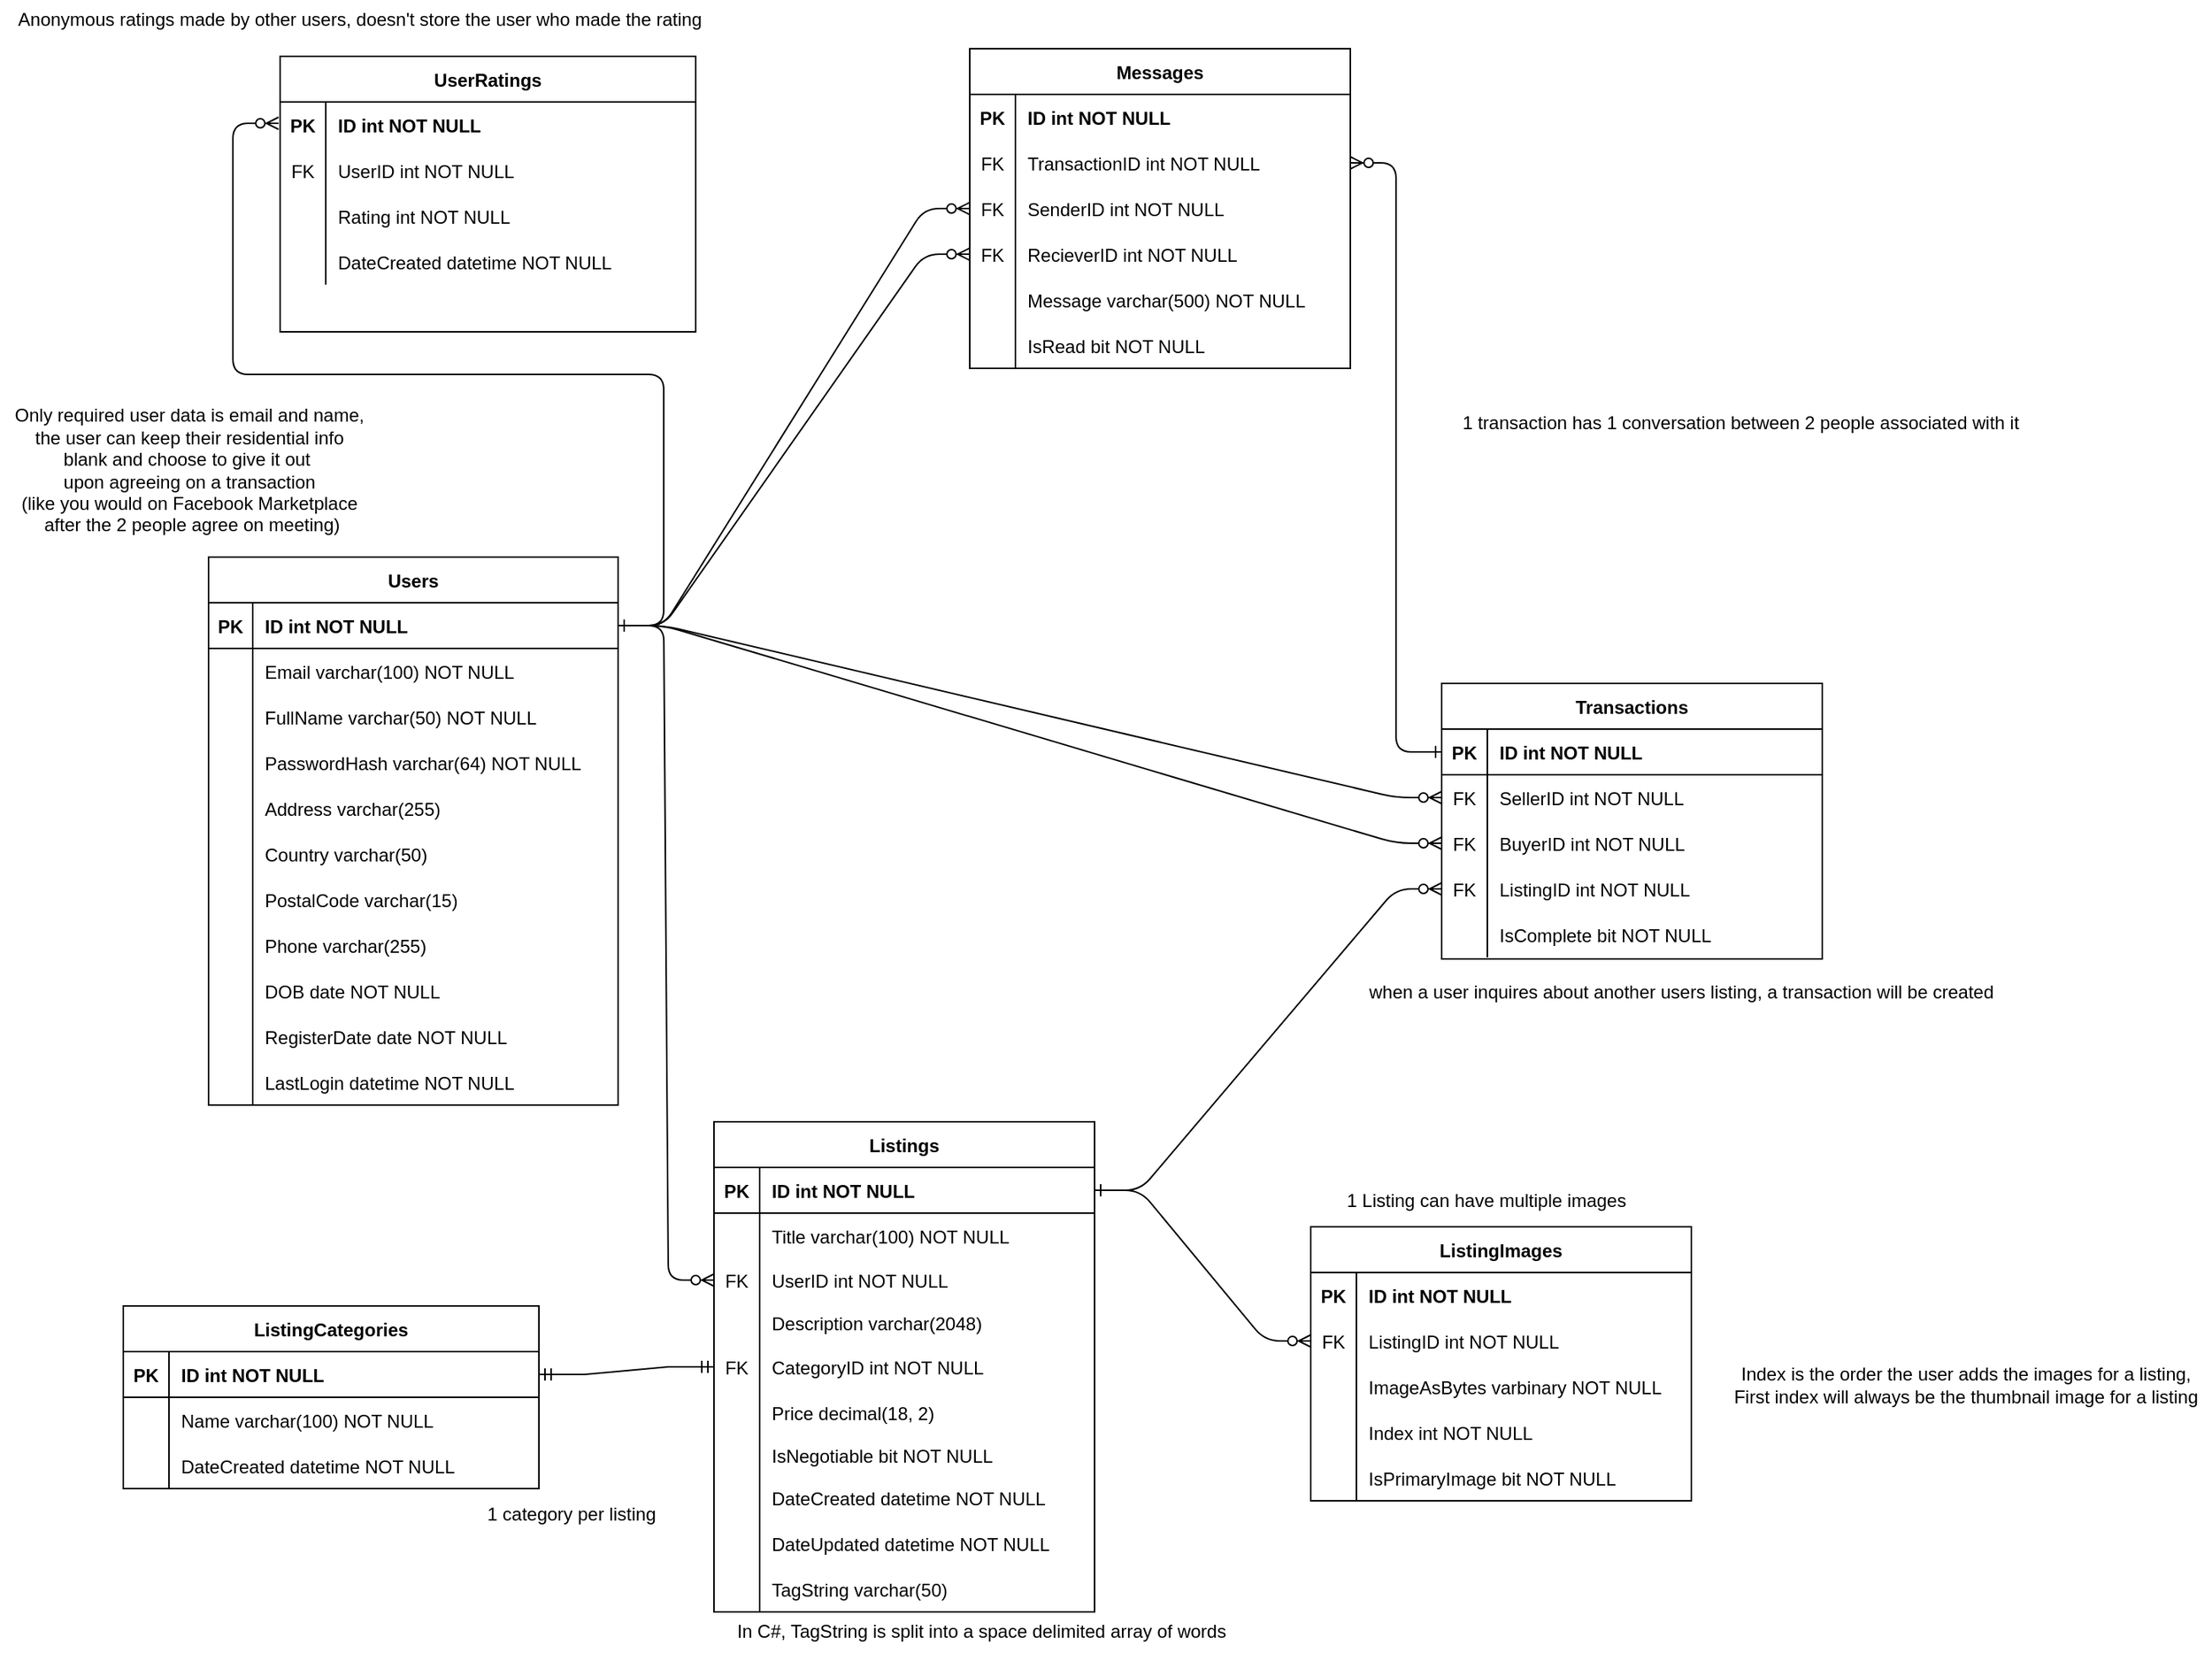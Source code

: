 <mxfile version="21.1.1" type="device">
  <diagram id="R2lEEEUBdFMjLlhIrx00" name="Page-1">
    <mxGraphModel dx="1431" dy="737" grid="0" gridSize="10" guides="1" tooltips="1" connect="1" arrows="1" fold="1" page="1" pageScale="1" pageWidth="850" pageHeight="1100" math="0" shadow="0" extFonts="Permanent Marker^https://fonts.googleapis.com/css?family=Permanent+Marker">
      <root>
        <mxCell id="0" />
        <mxCell id="1" parent="0" />
        <mxCell id="C-vyLk0tnHw3VtMMgP7b-1" value="" style="edgeStyle=entityRelationEdgeStyle;endArrow=ERzeroToMany;startArrow=ERone;endFill=1;startFill=0;" parent="1" source="C-vyLk0tnHw3VtMMgP7b-24" target="C-vyLk0tnHw3VtMMgP7b-6" edge="1">
          <mxGeometry width="100" height="100" relative="1" as="geometry">
            <mxPoint x="504" y="1037" as="sourcePoint" />
            <mxPoint x="604" y="937" as="targetPoint" />
          </mxGeometry>
        </mxCell>
        <mxCell id="C-vyLk0tnHw3VtMMgP7b-2" value="Transactions" style="shape=table;startSize=30;container=1;collapsible=1;childLayout=tableLayout;fixedRows=1;rowLines=0;fontStyle=1;align=center;resizeLast=1;" parent="1" vertex="1">
          <mxGeometry x="969" y="464" width="250" height="181" as="geometry" />
        </mxCell>
        <mxCell id="C-vyLk0tnHw3VtMMgP7b-3" value="" style="shape=partialRectangle;collapsible=0;dropTarget=0;pointerEvents=0;fillColor=none;points=[[0,0.5],[1,0.5]];portConstraint=eastwest;top=0;left=0;right=0;bottom=1;" parent="C-vyLk0tnHw3VtMMgP7b-2" vertex="1">
          <mxGeometry y="30" width="250" height="30" as="geometry" />
        </mxCell>
        <mxCell id="C-vyLk0tnHw3VtMMgP7b-4" value="PK" style="shape=partialRectangle;overflow=hidden;connectable=0;fillColor=none;top=0;left=0;bottom=0;right=0;fontStyle=1;" parent="C-vyLk0tnHw3VtMMgP7b-3" vertex="1">
          <mxGeometry width="30" height="30" as="geometry">
            <mxRectangle width="30" height="30" as="alternateBounds" />
          </mxGeometry>
        </mxCell>
        <mxCell id="C-vyLk0tnHw3VtMMgP7b-5" value="ID int NOT NULL " style="shape=partialRectangle;overflow=hidden;connectable=0;fillColor=none;top=0;left=0;bottom=0;right=0;align=left;spacingLeft=6;fontStyle=1;" parent="C-vyLk0tnHw3VtMMgP7b-3" vertex="1">
          <mxGeometry x="30" width="220" height="30" as="geometry">
            <mxRectangle width="220" height="30" as="alternateBounds" />
          </mxGeometry>
        </mxCell>
        <mxCell id="C-vyLk0tnHw3VtMMgP7b-6" value="" style="shape=partialRectangle;collapsible=0;dropTarget=0;pointerEvents=0;fillColor=none;points=[[0,0.5],[1,0.5]];portConstraint=eastwest;top=0;left=0;right=0;bottom=0;" parent="C-vyLk0tnHw3VtMMgP7b-2" vertex="1">
          <mxGeometry y="60" width="250" height="30" as="geometry" />
        </mxCell>
        <mxCell id="C-vyLk0tnHw3VtMMgP7b-7" value="FK" style="shape=partialRectangle;overflow=hidden;connectable=0;fillColor=none;top=0;left=0;bottom=0;right=0;" parent="C-vyLk0tnHw3VtMMgP7b-6" vertex="1">
          <mxGeometry width="30" height="30" as="geometry">
            <mxRectangle width="30" height="30" as="alternateBounds" />
          </mxGeometry>
        </mxCell>
        <mxCell id="C-vyLk0tnHw3VtMMgP7b-8" value="SellerID int NOT NULL" style="shape=partialRectangle;overflow=hidden;connectable=0;fillColor=none;top=0;left=0;bottom=0;right=0;align=left;spacingLeft=6;" parent="C-vyLk0tnHw3VtMMgP7b-6" vertex="1">
          <mxGeometry x="30" width="220" height="30" as="geometry">
            <mxRectangle width="220" height="30" as="alternateBounds" />
          </mxGeometry>
        </mxCell>
        <mxCell id="-Kpry1wdN5biu7CO5pH0-50" value="" style="shape=partialRectangle;collapsible=0;dropTarget=0;pointerEvents=0;fillColor=none;points=[[0,0.5],[1,0.5]];portConstraint=eastwest;top=0;left=0;right=0;bottom=0;" parent="C-vyLk0tnHw3VtMMgP7b-2" vertex="1">
          <mxGeometry y="90" width="250" height="30" as="geometry" />
        </mxCell>
        <mxCell id="-Kpry1wdN5biu7CO5pH0-51" value="FK" style="shape=partialRectangle;overflow=hidden;connectable=0;fillColor=none;top=0;left=0;bottom=0;right=0;" parent="-Kpry1wdN5biu7CO5pH0-50" vertex="1">
          <mxGeometry width="30" height="30" as="geometry">
            <mxRectangle width="30" height="30" as="alternateBounds" />
          </mxGeometry>
        </mxCell>
        <mxCell id="-Kpry1wdN5biu7CO5pH0-52" value="BuyerID int NOT NULL" style="shape=partialRectangle;overflow=hidden;connectable=0;fillColor=none;top=0;left=0;bottom=0;right=0;align=left;spacingLeft=6;" parent="-Kpry1wdN5biu7CO5pH0-50" vertex="1">
          <mxGeometry x="30" width="220" height="30" as="geometry">
            <mxRectangle width="220" height="30" as="alternateBounds" />
          </mxGeometry>
        </mxCell>
        <mxCell id="C-vyLk0tnHw3VtMMgP7b-9" value="" style="shape=partialRectangle;collapsible=0;dropTarget=0;pointerEvents=0;fillColor=none;points=[[0,0.5],[1,0.5]];portConstraint=eastwest;top=0;left=0;right=0;bottom=0;" parent="C-vyLk0tnHw3VtMMgP7b-2" vertex="1">
          <mxGeometry y="120" width="250" height="30" as="geometry" />
        </mxCell>
        <mxCell id="C-vyLk0tnHw3VtMMgP7b-10" value="FK" style="shape=partialRectangle;overflow=hidden;connectable=0;fillColor=none;top=0;left=0;bottom=0;right=0;" parent="C-vyLk0tnHw3VtMMgP7b-9" vertex="1">
          <mxGeometry width="30" height="30" as="geometry">
            <mxRectangle width="30" height="30" as="alternateBounds" />
          </mxGeometry>
        </mxCell>
        <mxCell id="C-vyLk0tnHw3VtMMgP7b-11" value="ListingID int NOT NULL" style="shape=partialRectangle;overflow=hidden;connectable=0;fillColor=none;top=0;left=0;bottom=0;right=0;align=left;spacingLeft=6;" parent="C-vyLk0tnHw3VtMMgP7b-9" vertex="1">
          <mxGeometry x="30" width="220" height="30" as="geometry">
            <mxRectangle width="220" height="30" as="alternateBounds" />
          </mxGeometry>
        </mxCell>
        <mxCell id="-Kpry1wdN5biu7CO5pH0-56" value="" style="shape=partialRectangle;collapsible=0;dropTarget=0;pointerEvents=0;fillColor=none;points=[[0,0.5],[1,0.5]];portConstraint=eastwest;top=0;left=0;right=0;bottom=0;" parent="C-vyLk0tnHw3VtMMgP7b-2" vertex="1">
          <mxGeometry y="150" width="250" height="30" as="geometry" />
        </mxCell>
        <mxCell id="-Kpry1wdN5biu7CO5pH0-57" value="" style="shape=partialRectangle;overflow=hidden;connectable=0;fillColor=none;top=0;left=0;bottom=0;right=0;" parent="-Kpry1wdN5biu7CO5pH0-56" vertex="1">
          <mxGeometry width="30" height="30" as="geometry">
            <mxRectangle width="30" height="30" as="alternateBounds" />
          </mxGeometry>
        </mxCell>
        <mxCell id="-Kpry1wdN5biu7CO5pH0-58" value="IsComplete bit NOT NULL" style="shape=partialRectangle;overflow=hidden;connectable=0;fillColor=none;top=0;left=0;bottom=0;right=0;align=left;spacingLeft=6;" parent="-Kpry1wdN5biu7CO5pH0-56" vertex="1">
          <mxGeometry x="30" width="220" height="30" as="geometry">
            <mxRectangle width="220" height="30" as="alternateBounds" />
          </mxGeometry>
        </mxCell>
        <mxCell id="C-vyLk0tnHw3VtMMgP7b-13" value="Listings" style="shape=table;startSize=30;container=1;collapsible=1;childLayout=tableLayout;fixedRows=1;rowLines=0;fontStyle=1;align=center;resizeLast=1;" parent="1" vertex="1">
          <mxGeometry x="491" y="752" width="250" height="322" as="geometry" />
        </mxCell>
        <mxCell id="C-vyLk0tnHw3VtMMgP7b-14" value="" style="shape=partialRectangle;collapsible=0;dropTarget=0;pointerEvents=0;fillColor=none;points=[[0,0.5],[1,0.5]];portConstraint=eastwest;top=0;left=0;right=0;bottom=1;" parent="C-vyLk0tnHw3VtMMgP7b-13" vertex="1">
          <mxGeometry y="30" width="250" height="30" as="geometry" />
        </mxCell>
        <mxCell id="C-vyLk0tnHw3VtMMgP7b-15" value="PK" style="shape=partialRectangle;overflow=hidden;connectable=0;fillColor=none;top=0;left=0;bottom=0;right=0;fontStyle=1;" parent="C-vyLk0tnHw3VtMMgP7b-14" vertex="1">
          <mxGeometry width="30" height="30" as="geometry">
            <mxRectangle width="30" height="30" as="alternateBounds" />
          </mxGeometry>
        </mxCell>
        <mxCell id="C-vyLk0tnHw3VtMMgP7b-16" value="ID int NOT NULL" style="shape=partialRectangle;overflow=hidden;connectable=0;fillColor=none;top=0;left=0;bottom=0;right=0;align=left;spacingLeft=6;fontStyle=1;" parent="C-vyLk0tnHw3VtMMgP7b-14" vertex="1">
          <mxGeometry x="30" width="220" height="30" as="geometry">
            <mxRectangle width="220" height="30" as="alternateBounds" />
          </mxGeometry>
        </mxCell>
        <mxCell id="C-vyLk0tnHw3VtMMgP7b-17" value="" style="shape=partialRectangle;collapsible=0;dropTarget=0;pointerEvents=0;fillColor=none;points=[[0,0.5],[1,0.5]];portConstraint=eastwest;top=0;left=0;right=0;bottom=0;" parent="C-vyLk0tnHw3VtMMgP7b-13" vertex="1">
          <mxGeometry y="60" width="250" height="30" as="geometry" />
        </mxCell>
        <mxCell id="C-vyLk0tnHw3VtMMgP7b-18" value="" style="shape=partialRectangle;overflow=hidden;connectable=0;fillColor=none;top=0;left=0;bottom=0;right=0;" parent="C-vyLk0tnHw3VtMMgP7b-17" vertex="1">
          <mxGeometry width="30" height="30" as="geometry">
            <mxRectangle width="30" height="30" as="alternateBounds" />
          </mxGeometry>
        </mxCell>
        <mxCell id="C-vyLk0tnHw3VtMMgP7b-19" value="Title varchar(100) NOT NULL" style="shape=partialRectangle;overflow=hidden;connectable=0;fillColor=none;top=0;left=0;bottom=0;right=0;align=left;spacingLeft=6;" parent="C-vyLk0tnHw3VtMMgP7b-17" vertex="1">
          <mxGeometry x="30" width="220" height="30" as="geometry">
            <mxRectangle width="220" height="30" as="alternateBounds" />
          </mxGeometry>
        </mxCell>
        <mxCell id="-Kpry1wdN5biu7CO5pH0-148" value="" style="shape=partialRectangle;collapsible=0;dropTarget=0;pointerEvents=0;fillColor=none;points=[[0,0.5],[1,0.5]];portConstraint=eastwest;top=0;left=0;right=0;bottom=0;" parent="C-vyLk0tnHw3VtMMgP7b-13" vertex="1">
          <mxGeometry y="90" width="250" height="28" as="geometry" />
        </mxCell>
        <mxCell id="-Kpry1wdN5biu7CO5pH0-149" value="FK" style="shape=partialRectangle;overflow=hidden;connectable=0;fillColor=none;top=0;left=0;bottom=0;right=0;" parent="-Kpry1wdN5biu7CO5pH0-148" vertex="1">
          <mxGeometry width="30" height="28" as="geometry">
            <mxRectangle width="30" height="28" as="alternateBounds" />
          </mxGeometry>
        </mxCell>
        <mxCell id="-Kpry1wdN5biu7CO5pH0-150" value="UserID int NOT NULL" style="shape=partialRectangle;overflow=hidden;connectable=0;fillColor=none;top=0;left=0;bottom=0;right=0;align=left;spacingLeft=6;" parent="-Kpry1wdN5biu7CO5pH0-148" vertex="1">
          <mxGeometry x="30" width="220" height="28" as="geometry">
            <mxRectangle width="220" height="28" as="alternateBounds" />
          </mxGeometry>
        </mxCell>
        <mxCell id="C-vyLk0tnHw3VtMMgP7b-20" value="" style="shape=partialRectangle;collapsible=0;dropTarget=0;pointerEvents=0;fillColor=none;points=[[0,0.5],[1,0.5]];portConstraint=eastwest;top=0;left=0;right=0;bottom=0;" parent="C-vyLk0tnHw3VtMMgP7b-13" vertex="1">
          <mxGeometry y="118" width="250" height="28" as="geometry" />
        </mxCell>
        <mxCell id="C-vyLk0tnHw3VtMMgP7b-21" value="" style="shape=partialRectangle;overflow=hidden;connectable=0;fillColor=none;top=0;left=0;bottom=0;right=0;" parent="C-vyLk0tnHw3VtMMgP7b-20" vertex="1">
          <mxGeometry width="30" height="28" as="geometry">
            <mxRectangle width="30" height="28" as="alternateBounds" />
          </mxGeometry>
        </mxCell>
        <mxCell id="C-vyLk0tnHw3VtMMgP7b-22" value="Description varchar(2048) " style="shape=partialRectangle;overflow=hidden;connectable=0;fillColor=none;top=0;left=0;bottom=0;right=0;align=left;spacingLeft=6;" parent="C-vyLk0tnHw3VtMMgP7b-20" vertex="1">
          <mxGeometry x="30" width="220" height="28" as="geometry">
            <mxRectangle width="220" height="28" as="alternateBounds" />
          </mxGeometry>
        </mxCell>
        <mxCell id="-Kpry1wdN5biu7CO5pH0-116" value="" style="shape=partialRectangle;collapsible=0;dropTarget=0;pointerEvents=0;fillColor=none;points=[[0,0.5],[1,0.5]];portConstraint=eastwest;top=0;left=0;right=0;bottom=0;" parent="C-vyLk0tnHw3VtMMgP7b-13" vertex="1">
          <mxGeometry y="146" width="250" height="30" as="geometry" />
        </mxCell>
        <mxCell id="-Kpry1wdN5biu7CO5pH0-117" value="FK" style="shape=partialRectangle;overflow=hidden;connectable=0;fillColor=none;top=0;left=0;bottom=0;right=0;" parent="-Kpry1wdN5biu7CO5pH0-116" vertex="1">
          <mxGeometry width="30" height="30" as="geometry">
            <mxRectangle width="30" height="30" as="alternateBounds" />
          </mxGeometry>
        </mxCell>
        <mxCell id="-Kpry1wdN5biu7CO5pH0-118" value="CategoryID int NOT NULL" style="shape=partialRectangle;overflow=hidden;connectable=0;fillColor=none;top=0;left=0;bottom=0;right=0;align=left;spacingLeft=6;" parent="-Kpry1wdN5biu7CO5pH0-116" vertex="1">
          <mxGeometry x="30" width="220" height="30" as="geometry">
            <mxRectangle width="220" height="30" as="alternateBounds" />
          </mxGeometry>
        </mxCell>
        <mxCell id="-Kpry1wdN5biu7CO5pH0-136" value="" style="shape=partialRectangle;collapsible=0;dropTarget=0;pointerEvents=0;fillColor=none;points=[[0,0.5],[1,0.5]];portConstraint=eastwest;top=0;left=0;right=0;bottom=0;" parent="C-vyLk0tnHw3VtMMgP7b-13" vertex="1">
          <mxGeometry y="176" width="250" height="30" as="geometry" />
        </mxCell>
        <mxCell id="-Kpry1wdN5biu7CO5pH0-137" value="" style="shape=partialRectangle;overflow=hidden;connectable=0;fillColor=none;top=0;left=0;bottom=0;right=0;" parent="-Kpry1wdN5biu7CO5pH0-136" vertex="1">
          <mxGeometry width="30" height="30" as="geometry">
            <mxRectangle width="30" height="30" as="alternateBounds" />
          </mxGeometry>
        </mxCell>
        <mxCell id="-Kpry1wdN5biu7CO5pH0-138" value="Price decimal(18, 2)" style="shape=partialRectangle;overflow=hidden;connectable=0;fillColor=none;top=0;left=0;bottom=0;right=0;align=left;spacingLeft=6;" parent="-Kpry1wdN5biu7CO5pH0-136" vertex="1">
          <mxGeometry x="30" width="220" height="30" as="geometry">
            <mxRectangle width="220" height="30" as="alternateBounds" />
          </mxGeometry>
        </mxCell>
        <mxCell id="-Kpry1wdN5biu7CO5pH0-139" value="" style="shape=partialRectangle;collapsible=0;dropTarget=0;pointerEvents=0;fillColor=none;points=[[0,0.5],[1,0.5]];portConstraint=eastwest;top=0;left=0;right=0;bottom=0;" parent="C-vyLk0tnHw3VtMMgP7b-13" vertex="1">
          <mxGeometry y="206" width="250" height="26" as="geometry" />
        </mxCell>
        <mxCell id="-Kpry1wdN5biu7CO5pH0-140" value="" style="shape=partialRectangle;overflow=hidden;connectable=0;fillColor=none;top=0;left=0;bottom=0;right=0;" parent="-Kpry1wdN5biu7CO5pH0-139" vertex="1">
          <mxGeometry width="30" height="26" as="geometry">
            <mxRectangle width="30" height="26" as="alternateBounds" />
          </mxGeometry>
        </mxCell>
        <mxCell id="-Kpry1wdN5biu7CO5pH0-141" value="IsNegotiable bit NOT NULL" style="shape=partialRectangle;overflow=hidden;connectable=0;fillColor=none;top=0;left=0;bottom=0;right=0;align=left;spacingLeft=6;" parent="-Kpry1wdN5biu7CO5pH0-139" vertex="1">
          <mxGeometry x="30" width="220" height="26" as="geometry">
            <mxRectangle width="220" height="26" as="alternateBounds" />
          </mxGeometry>
        </mxCell>
        <mxCell id="-Kpry1wdN5biu7CO5pH0-142" value="" style="shape=partialRectangle;collapsible=0;dropTarget=0;pointerEvents=0;fillColor=none;points=[[0,0.5],[1,0.5]];portConstraint=eastwest;top=0;left=0;right=0;bottom=0;" parent="C-vyLk0tnHw3VtMMgP7b-13" vertex="1">
          <mxGeometry y="232" width="250" height="30" as="geometry" />
        </mxCell>
        <mxCell id="-Kpry1wdN5biu7CO5pH0-143" value="" style="shape=partialRectangle;overflow=hidden;connectable=0;fillColor=none;top=0;left=0;bottom=0;right=0;" parent="-Kpry1wdN5biu7CO5pH0-142" vertex="1">
          <mxGeometry width="30" height="30" as="geometry">
            <mxRectangle width="30" height="30" as="alternateBounds" />
          </mxGeometry>
        </mxCell>
        <mxCell id="-Kpry1wdN5biu7CO5pH0-144" value="DateCreated datetime NOT NULL" style="shape=partialRectangle;overflow=hidden;connectable=0;fillColor=none;top=0;left=0;bottom=0;right=0;align=left;spacingLeft=6;" parent="-Kpry1wdN5biu7CO5pH0-142" vertex="1">
          <mxGeometry x="30" width="220" height="30" as="geometry">
            <mxRectangle width="220" height="30" as="alternateBounds" />
          </mxGeometry>
        </mxCell>
        <mxCell id="-Kpry1wdN5biu7CO5pH0-145" value="" style="shape=partialRectangle;collapsible=0;dropTarget=0;pointerEvents=0;fillColor=none;points=[[0,0.5],[1,0.5]];portConstraint=eastwest;top=0;left=0;right=0;bottom=0;" parent="C-vyLk0tnHw3VtMMgP7b-13" vertex="1">
          <mxGeometry y="262" width="250" height="30" as="geometry" />
        </mxCell>
        <mxCell id="-Kpry1wdN5biu7CO5pH0-146" value="" style="shape=partialRectangle;overflow=hidden;connectable=0;fillColor=none;top=0;left=0;bottom=0;right=0;" parent="-Kpry1wdN5biu7CO5pH0-145" vertex="1">
          <mxGeometry width="30" height="30" as="geometry">
            <mxRectangle width="30" height="30" as="alternateBounds" />
          </mxGeometry>
        </mxCell>
        <mxCell id="-Kpry1wdN5biu7CO5pH0-147" value="DateUpdated datetime NOT NULL" style="shape=partialRectangle;overflow=hidden;connectable=0;fillColor=none;top=0;left=0;bottom=0;right=0;align=left;spacingLeft=6;" parent="-Kpry1wdN5biu7CO5pH0-145" vertex="1">
          <mxGeometry x="30" width="220" height="30" as="geometry">
            <mxRectangle width="220" height="30" as="alternateBounds" />
          </mxGeometry>
        </mxCell>
        <mxCell id="_-yGJrtfmSvNj2rrU-Ec-32" value="" style="shape=partialRectangle;collapsible=0;dropTarget=0;pointerEvents=0;fillColor=none;points=[[0,0.5],[1,0.5]];portConstraint=eastwest;top=0;left=0;right=0;bottom=0;" vertex="1" parent="C-vyLk0tnHw3VtMMgP7b-13">
          <mxGeometry y="292" width="250" height="30" as="geometry" />
        </mxCell>
        <mxCell id="_-yGJrtfmSvNj2rrU-Ec-33" value="" style="shape=partialRectangle;overflow=hidden;connectable=0;fillColor=none;top=0;left=0;bottom=0;right=0;" vertex="1" parent="_-yGJrtfmSvNj2rrU-Ec-32">
          <mxGeometry width="30" height="30" as="geometry">
            <mxRectangle width="30" height="30" as="alternateBounds" />
          </mxGeometry>
        </mxCell>
        <mxCell id="_-yGJrtfmSvNj2rrU-Ec-34" value="TagString varchar(50) " style="shape=partialRectangle;overflow=hidden;connectable=0;fillColor=none;top=0;left=0;bottom=0;right=0;align=left;spacingLeft=6;" vertex="1" parent="_-yGJrtfmSvNj2rrU-Ec-32">
          <mxGeometry x="30" width="220" height="30" as="geometry">
            <mxRectangle width="220" height="30" as="alternateBounds" />
          </mxGeometry>
        </mxCell>
        <mxCell id="C-vyLk0tnHw3VtMMgP7b-23" value="Users" style="shape=table;startSize=30;container=1;collapsible=1;childLayout=tableLayout;fixedRows=1;rowLines=0;fontStyle=1;align=center;resizeLast=1;" parent="1" vertex="1">
          <mxGeometry x="159" y="381" width="269" height="360" as="geometry" />
        </mxCell>
        <mxCell id="C-vyLk0tnHw3VtMMgP7b-24" value="" style="shape=partialRectangle;collapsible=0;dropTarget=0;pointerEvents=0;fillColor=none;points=[[0,0.5],[1,0.5]];portConstraint=eastwest;top=0;left=0;right=0;bottom=1;" parent="C-vyLk0tnHw3VtMMgP7b-23" vertex="1">
          <mxGeometry y="30" width="269" height="30" as="geometry" />
        </mxCell>
        <mxCell id="C-vyLk0tnHw3VtMMgP7b-25" value="PK" style="shape=partialRectangle;overflow=hidden;connectable=0;fillColor=none;top=0;left=0;bottom=0;right=0;fontStyle=1;" parent="C-vyLk0tnHw3VtMMgP7b-24" vertex="1">
          <mxGeometry width="29" height="30" as="geometry">
            <mxRectangle width="29" height="30" as="alternateBounds" />
          </mxGeometry>
        </mxCell>
        <mxCell id="C-vyLk0tnHw3VtMMgP7b-26" value="ID int NOT NULL " style="shape=partialRectangle;overflow=hidden;connectable=0;fillColor=none;top=0;left=0;bottom=0;right=0;align=left;spacingLeft=6;fontStyle=1;" parent="C-vyLk0tnHw3VtMMgP7b-24" vertex="1">
          <mxGeometry x="29" width="240" height="30" as="geometry">
            <mxRectangle width="240" height="30" as="alternateBounds" />
          </mxGeometry>
        </mxCell>
        <mxCell id="C-vyLk0tnHw3VtMMgP7b-27" value="" style="shape=partialRectangle;collapsible=0;dropTarget=0;pointerEvents=0;fillColor=none;points=[[0,0.5],[1,0.5]];portConstraint=eastwest;top=0;left=0;right=0;bottom=0;" parent="C-vyLk0tnHw3VtMMgP7b-23" vertex="1">
          <mxGeometry y="60" width="269" height="30" as="geometry" />
        </mxCell>
        <mxCell id="C-vyLk0tnHw3VtMMgP7b-28" value="" style="shape=partialRectangle;overflow=hidden;connectable=0;fillColor=none;top=0;left=0;bottom=0;right=0;" parent="C-vyLk0tnHw3VtMMgP7b-27" vertex="1">
          <mxGeometry width="29" height="30" as="geometry">
            <mxRectangle width="29" height="30" as="alternateBounds" />
          </mxGeometry>
        </mxCell>
        <mxCell id="C-vyLk0tnHw3VtMMgP7b-29" value="Email varchar(100) NOT NULL" style="shape=partialRectangle;overflow=hidden;connectable=0;fillColor=none;top=0;left=0;bottom=0;right=0;align=left;spacingLeft=6;" parent="C-vyLk0tnHw3VtMMgP7b-27" vertex="1">
          <mxGeometry x="29" width="240" height="30" as="geometry">
            <mxRectangle width="240" height="30" as="alternateBounds" />
          </mxGeometry>
        </mxCell>
        <mxCell id="-Kpry1wdN5biu7CO5pH0-21" value="" style="shape=partialRectangle;collapsible=0;dropTarget=0;pointerEvents=0;fillColor=none;points=[[0,0.5],[1,0.5]];portConstraint=eastwest;top=0;left=0;right=0;bottom=0;" parent="C-vyLk0tnHw3VtMMgP7b-23" vertex="1">
          <mxGeometry y="90" width="269" height="30" as="geometry" />
        </mxCell>
        <mxCell id="-Kpry1wdN5biu7CO5pH0-22" value="" style="shape=partialRectangle;overflow=hidden;connectable=0;fillColor=none;top=0;left=0;bottom=0;right=0;" parent="-Kpry1wdN5biu7CO5pH0-21" vertex="1">
          <mxGeometry width="29" height="30" as="geometry">
            <mxRectangle width="29" height="30" as="alternateBounds" />
          </mxGeometry>
        </mxCell>
        <mxCell id="-Kpry1wdN5biu7CO5pH0-23" value="FullName varchar(50) NOT NULL" style="shape=partialRectangle;overflow=hidden;connectable=0;fillColor=none;top=0;left=0;bottom=0;right=0;align=left;spacingLeft=6;" parent="-Kpry1wdN5biu7CO5pH0-21" vertex="1">
          <mxGeometry x="29" width="240" height="30" as="geometry">
            <mxRectangle width="240" height="30" as="alternateBounds" />
          </mxGeometry>
        </mxCell>
        <mxCell id="-Kpry1wdN5biu7CO5pH0-159" value="" style="shape=partialRectangle;collapsible=0;dropTarget=0;pointerEvents=0;fillColor=none;points=[[0,0.5],[1,0.5]];portConstraint=eastwest;top=0;left=0;right=0;bottom=0;" parent="C-vyLk0tnHw3VtMMgP7b-23" vertex="1">
          <mxGeometry y="120" width="269" height="30" as="geometry" />
        </mxCell>
        <mxCell id="-Kpry1wdN5biu7CO5pH0-160" value="" style="shape=partialRectangle;overflow=hidden;connectable=0;fillColor=none;top=0;left=0;bottom=0;right=0;" parent="-Kpry1wdN5biu7CO5pH0-159" vertex="1">
          <mxGeometry width="29" height="30" as="geometry">
            <mxRectangle width="29" height="30" as="alternateBounds" />
          </mxGeometry>
        </mxCell>
        <mxCell id="-Kpry1wdN5biu7CO5pH0-161" value="PasswordHash varchar(64) NOT NULL" style="shape=partialRectangle;overflow=hidden;connectable=0;fillColor=none;top=0;left=0;bottom=0;right=0;align=left;spacingLeft=6;" parent="-Kpry1wdN5biu7CO5pH0-159" vertex="1">
          <mxGeometry x="29" width="240" height="30" as="geometry">
            <mxRectangle width="240" height="30" as="alternateBounds" />
          </mxGeometry>
        </mxCell>
        <mxCell id="-Kpry1wdN5biu7CO5pH0-40" value="" style="shape=partialRectangle;collapsible=0;dropTarget=0;pointerEvents=0;fillColor=none;points=[[0,0.5],[1,0.5]];portConstraint=eastwest;top=0;left=0;right=0;bottom=0;" parent="C-vyLk0tnHw3VtMMgP7b-23" vertex="1">
          <mxGeometry y="150" width="269" height="30" as="geometry" />
        </mxCell>
        <mxCell id="-Kpry1wdN5biu7CO5pH0-41" value="" style="shape=partialRectangle;overflow=hidden;connectable=0;fillColor=none;top=0;left=0;bottom=0;right=0;" parent="-Kpry1wdN5biu7CO5pH0-40" vertex="1">
          <mxGeometry width="29" height="30" as="geometry">
            <mxRectangle width="29" height="30" as="alternateBounds" />
          </mxGeometry>
        </mxCell>
        <mxCell id="-Kpry1wdN5biu7CO5pH0-42" value="Address varchar(255)" style="shape=partialRectangle;overflow=hidden;connectable=0;fillColor=none;top=0;left=0;bottom=0;right=0;align=left;spacingLeft=6;fontStyle=0" parent="-Kpry1wdN5biu7CO5pH0-40" vertex="1">
          <mxGeometry x="29" width="240" height="30" as="geometry">
            <mxRectangle width="240" height="30" as="alternateBounds" />
          </mxGeometry>
        </mxCell>
        <mxCell id="-Kpry1wdN5biu7CO5pH0-98" value="" style="shape=partialRectangle;collapsible=0;dropTarget=0;pointerEvents=0;fillColor=none;points=[[0,0.5],[1,0.5]];portConstraint=eastwest;top=0;left=0;right=0;bottom=0;" parent="C-vyLk0tnHw3VtMMgP7b-23" vertex="1">
          <mxGeometry y="180" width="269" height="30" as="geometry" />
        </mxCell>
        <mxCell id="-Kpry1wdN5biu7CO5pH0-99" value="" style="shape=partialRectangle;overflow=hidden;connectable=0;fillColor=none;top=0;left=0;bottom=0;right=0;" parent="-Kpry1wdN5biu7CO5pH0-98" vertex="1">
          <mxGeometry width="29" height="30" as="geometry">
            <mxRectangle width="29" height="30" as="alternateBounds" />
          </mxGeometry>
        </mxCell>
        <mxCell id="-Kpry1wdN5biu7CO5pH0-100" value="Country varchar(50)" style="shape=partialRectangle;overflow=hidden;connectable=0;fillColor=none;top=0;left=0;bottom=0;right=0;align=left;spacingLeft=6;fontStyle=0" parent="-Kpry1wdN5biu7CO5pH0-98" vertex="1">
          <mxGeometry x="29" width="240" height="30" as="geometry">
            <mxRectangle width="240" height="30" as="alternateBounds" />
          </mxGeometry>
        </mxCell>
        <mxCell id="-Kpry1wdN5biu7CO5pH0-95" value="" style="shape=partialRectangle;collapsible=0;dropTarget=0;pointerEvents=0;fillColor=none;points=[[0,0.5],[1,0.5]];portConstraint=eastwest;top=0;left=0;right=0;bottom=0;" parent="C-vyLk0tnHw3VtMMgP7b-23" vertex="1">
          <mxGeometry y="210" width="269" height="30" as="geometry" />
        </mxCell>
        <mxCell id="-Kpry1wdN5biu7CO5pH0-96" value="" style="shape=partialRectangle;overflow=hidden;connectable=0;fillColor=none;top=0;left=0;bottom=0;right=0;" parent="-Kpry1wdN5biu7CO5pH0-95" vertex="1">
          <mxGeometry width="29" height="30" as="geometry">
            <mxRectangle width="29" height="30" as="alternateBounds" />
          </mxGeometry>
        </mxCell>
        <mxCell id="-Kpry1wdN5biu7CO5pH0-97" value="PostalCode varchar(15)" style="shape=partialRectangle;overflow=hidden;connectable=0;fillColor=none;top=0;left=0;bottom=0;right=0;align=left;spacingLeft=6;fontStyle=0" parent="-Kpry1wdN5biu7CO5pH0-95" vertex="1">
          <mxGeometry x="29" width="240" height="30" as="geometry">
            <mxRectangle width="240" height="30" as="alternateBounds" />
          </mxGeometry>
        </mxCell>
        <mxCell id="-Kpry1wdN5biu7CO5pH0-46" value="" style="shape=partialRectangle;collapsible=0;dropTarget=0;pointerEvents=0;fillColor=none;points=[[0,0.5],[1,0.5]];portConstraint=eastwest;top=0;left=0;right=0;bottom=0;" parent="C-vyLk0tnHw3VtMMgP7b-23" vertex="1">
          <mxGeometry y="240" width="269" height="30" as="geometry" />
        </mxCell>
        <mxCell id="-Kpry1wdN5biu7CO5pH0-47" value="" style="shape=partialRectangle;overflow=hidden;connectable=0;fillColor=none;top=0;left=0;bottom=0;right=0;" parent="-Kpry1wdN5biu7CO5pH0-46" vertex="1">
          <mxGeometry width="29" height="30" as="geometry">
            <mxRectangle width="29" height="30" as="alternateBounds" />
          </mxGeometry>
        </mxCell>
        <mxCell id="-Kpry1wdN5biu7CO5pH0-48" value="Phone varchar(255) " style="shape=partialRectangle;overflow=hidden;connectable=0;fillColor=none;top=0;left=0;bottom=0;right=0;align=left;spacingLeft=6;" parent="-Kpry1wdN5biu7CO5pH0-46" vertex="1">
          <mxGeometry x="29" width="240" height="30" as="geometry">
            <mxRectangle width="240" height="30" as="alternateBounds" />
          </mxGeometry>
        </mxCell>
        <mxCell id="-Kpry1wdN5biu7CO5pH0-37" value="" style="shape=partialRectangle;collapsible=0;dropTarget=0;pointerEvents=0;fillColor=none;points=[[0,0.5],[1,0.5]];portConstraint=eastwest;top=0;left=0;right=0;bottom=0;" parent="C-vyLk0tnHw3VtMMgP7b-23" vertex="1">
          <mxGeometry y="270" width="269" height="30" as="geometry" />
        </mxCell>
        <mxCell id="-Kpry1wdN5biu7CO5pH0-38" value="" style="shape=partialRectangle;overflow=hidden;connectable=0;fillColor=none;top=0;left=0;bottom=0;right=0;" parent="-Kpry1wdN5biu7CO5pH0-37" vertex="1">
          <mxGeometry width="29" height="30" as="geometry">
            <mxRectangle width="29" height="30" as="alternateBounds" />
          </mxGeometry>
        </mxCell>
        <mxCell id="-Kpry1wdN5biu7CO5pH0-39" value="DOB date NOT NULL" style="shape=partialRectangle;overflow=hidden;connectable=0;fillColor=none;top=0;left=0;bottom=0;right=0;align=left;spacingLeft=6;" parent="-Kpry1wdN5biu7CO5pH0-37" vertex="1">
          <mxGeometry x="29" width="240" height="30" as="geometry">
            <mxRectangle width="240" height="30" as="alternateBounds" />
          </mxGeometry>
        </mxCell>
        <mxCell id="-Kpry1wdN5biu7CO5pH0-43" value="" style="shape=partialRectangle;collapsible=0;dropTarget=0;pointerEvents=0;fillColor=none;points=[[0,0.5],[1,0.5]];portConstraint=eastwest;top=0;left=0;right=0;bottom=0;" parent="C-vyLk0tnHw3VtMMgP7b-23" vertex="1">
          <mxGeometry y="300" width="269" height="30" as="geometry" />
        </mxCell>
        <mxCell id="-Kpry1wdN5biu7CO5pH0-44" value="" style="shape=partialRectangle;overflow=hidden;connectable=0;fillColor=none;top=0;left=0;bottom=0;right=0;" parent="-Kpry1wdN5biu7CO5pH0-43" vertex="1">
          <mxGeometry width="29" height="30" as="geometry">
            <mxRectangle width="29" height="30" as="alternateBounds" />
          </mxGeometry>
        </mxCell>
        <mxCell id="-Kpry1wdN5biu7CO5pH0-45" value="RegisterDate date NOT NULL" style="shape=partialRectangle;overflow=hidden;connectable=0;fillColor=none;top=0;left=0;bottom=0;right=0;align=left;spacingLeft=6;" parent="-Kpry1wdN5biu7CO5pH0-43" vertex="1">
          <mxGeometry x="29" width="240" height="30" as="geometry">
            <mxRectangle width="240" height="30" as="alternateBounds" />
          </mxGeometry>
        </mxCell>
        <mxCell id="-Kpry1wdN5biu7CO5pH0-88" value="" style="shape=partialRectangle;collapsible=0;dropTarget=0;pointerEvents=0;fillColor=none;points=[[0,0.5],[1,0.5]];portConstraint=eastwest;top=0;left=0;right=0;bottom=0;" parent="C-vyLk0tnHw3VtMMgP7b-23" vertex="1">
          <mxGeometry y="330" width="269" height="30" as="geometry" />
        </mxCell>
        <mxCell id="-Kpry1wdN5biu7CO5pH0-89" value="" style="shape=partialRectangle;overflow=hidden;connectable=0;fillColor=none;top=0;left=0;bottom=0;right=0;" parent="-Kpry1wdN5biu7CO5pH0-88" vertex="1">
          <mxGeometry width="29" height="30" as="geometry">
            <mxRectangle width="29" height="30" as="alternateBounds" />
          </mxGeometry>
        </mxCell>
        <mxCell id="-Kpry1wdN5biu7CO5pH0-90" value="LastLogin datetime NOT NULL" style="shape=partialRectangle;overflow=hidden;connectable=0;fillColor=none;top=0;left=0;bottom=0;right=0;align=left;spacingLeft=6;" parent="-Kpry1wdN5biu7CO5pH0-88" vertex="1">
          <mxGeometry x="29" width="240" height="30" as="geometry">
            <mxRectangle width="240" height="30" as="alternateBounds" />
          </mxGeometry>
        </mxCell>
        <mxCell id="-Kpry1wdN5biu7CO5pH0-53" value="" style="edgeStyle=entityRelationEdgeStyle;endArrow=ERzeroToMany;startArrow=ERone;endFill=1;startFill=0;exitX=1;exitY=0.5;exitDx=0;exitDy=0;" parent="1" source="C-vyLk0tnHw3VtMMgP7b-24" target="-Kpry1wdN5biu7CO5pH0-50" edge="1">
          <mxGeometry width="100" height="100" relative="1" as="geometry">
            <mxPoint x="565" y="492" as="sourcePoint" />
            <mxPoint x="624" y="602" as="targetPoint" />
          </mxGeometry>
        </mxCell>
        <mxCell id="-Kpry1wdN5biu7CO5pH0-59" value="" style="edgeStyle=entityRelationEdgeStyle;endArrow=ERzeroToMany;startArrow=ERone;endFill=1;startFill=0;exitX=1;exitY=0.5;exitDx=0;exitDy=0;entryX=0;entryY=0.5;entryDx=0;entryDy=0;" parent="1" source="C-vyLk0tnHw3VtMMgP7b-14" target="C-vyLk0tnHw3VtMMgP7b-9" edge="1">
          <mxGeometry width="100" height="100" relative="1" as="geometry">
            <mxPoint x="478" y="410" as="sourcePoint" />
            <mxPoint x="869" y="455" as="targetPoint" />
          </mxGeometry>
        </mxCell>
        <mxCell id="-Kpry1wdN5biu7CO5pH0-60" value="ListingImages" style="shape=table;startSize=30;container=1;collapsible=1;childLayout=tableLayout;fixedRows=1;rowLines=0;fontStyle=1;align=center;resizeLast=1;" parent="1" vertex="1">
          <mxGeometry x="883" y="821" width="250" height="180" as="geometry" />
        </mxCell>
        <mxCell id="-Kpry1wdN5biu7CO5pH0-64" value="" style="shape=partialRectangle;collapsible=0;dropTarget=0;pointerEvents=0;fillColor=none;points=[[0,0.5],[1,0.5]];portConstraint=eastwest;top=0;left=0;right=0;bottom=0;" parent="-Kpry1wdN5biu7CO5pH0-60" vertex="1">
          <mxGeometry y="30" width="250" height="30" as="geometry" />
        </mxCell>
        <mxCell id="-Kpry1wdN5biu7CO5pH0-65" value="PK" style="shape=partialRectangle;overflow=hidden;connectable=0;fillColor=none;top=0;left=0;bottom=0;right=0;fontStyle=1" parent="-Kpry1wdN5biu7CO5pH0-64" vertex="1">
          <mxGeometry width="30" height="30" as="geometry">
            <mxRectangle width="30" height="30" as="alternateBounds" />
          </mxGeometry>
        </mxCell>
        <mxCell id="-Kpry1wdN5biu7CO5pH0-66" value="ID int NOT NULL" style="shape=partialRectangle;overflow=hidden;connectable=0;fillColor=none;top=0;left=0;bottom=0;right=0;align=left;spacingLeft=6;fontStyle=1" parent="-Kpry1wdN5biu7CO5pH0-64" vertex="1">
          <mxGeometry x="30" width="220" height="30" as="geometry">
            <mxRectangle width="220" height="30" as="alternateBounds" />
          </mxGeometry>
        </mxCell>
        <mxCell id="H-C6pZfEJFuo70ssRF5X-11" value="" style="shape=partialRectangle;collapsible=0;dropTarget=0;pointerEvents=0;fillColor=none;points=[[0,0.5],[1,0.5]];portConstraint=eastwest;top=0;left=0;right=0;bottom=0;" parent="-Kpry1wdN5biu7CO5pH0-60" vertex="1">
          <mxGeometry y="60" width="250" height="30" as="geometry" />
        </mxCell>
        <mxCell id="H-C6pZfEJFuo70ssRF5X-12" value="FK" style="shape=partialRectangle;overflow=hidden;connectable=0;fillColor=none;top=0;left=0;bottom=0;right=0;" parent="H-C6pZfEJFuo70ssRF5X-11" vertex="1">
          <mxGeometry width="30" height="30" as="geometry">
            <mxRectangle width="30" height="30" as="alternateBounds" />
          </mxGeometry>
        </mxCell>
        <mxCell id="H-C6pZfEJFuo70ssRF5X-13" value="ListingID int NOT NULL" style="shape=partialRectangle;overflow=hidden;connectable=0;fillColor=none;top=0;left=0;bottom=0;right=0;align=left;spacingLeft=6;" parent="H-C6pZfEJFuo70ssRF5X-11" vertex="1">
          <mxGeometry x="30" width="220" height="30" as="geometry">
            <mxRectangle width="220" height="30" as="alternateBounds" />
          </mxGeometry>
        </mxCell>
        <mxCell id="-Kpry1wdN5biu7CO5pH0-67" value="" style="shape=partialRectangle;collapsible=0;dropTarget=0;pointerEvents=0;fillColor=none;points=[[0,0.5],[1,0.5]];portConstraint=eastwest;top=0;left=0;right=0;bottom=0;" parent="-Kpry1wdN5biu7CO5pH0-60" vertex="1">
          <mxGeometry y="90" width="250" height="30" as="geometry" />
        </mxCell>
        <mxCell id="-Kpry1wdN5biu7CO5pH0-68" value="" style="shape=partialRectangle;overflow=hidden;connectable=0;fillColor=none;top=0;left=0;bottom=0;right=0;" parent="-Kpry1wdN5biu7CO5pH0-67" vertex="1">
          <mxGeometry width="30" height="30" as="geometry">
            <mxRectangle width="30" height="30" as="alternateBounds" />
          </mxGeometry>
        </mxCell>
        <mxCell id="-Kpry1wdN5biu7CO5pH0-69" value="ImageAsBytes varbinary NOT NULL" style="shape=partialRectangle;overflow=hidden;connectable=0;fillColor=none;top=0;left=0;bottom=0;right=0;align=left;spacingLeft=6;" parent="-Kpry1wdN5biu7CO5pH0-67" vertex="1">
          <mxGeometry x="30" width="220" height="30" as="geometry">
            <mxRectangle width="220" height="30" as="alternateBounds" />
          </mxGeometry>
        </mxCell>
        <mxCell id="_-yGJrtfmSvNj2rrU-Ec-35" value="" style="shape=partialRectangle;collapsible=0;dropTarget=0;pointerEvents=0;fillColor=none;points=[[0,0.5],[1,0.5]];portConstraint=eastwest;top=0;left=0;right=0;bottom=0;" vertex="1" parent="-Kpry1wdN5biu7CO5pH0-60">
          <mxGeometry y="120" width="250" height="30" as="geometry" />
        </mxCell>
        <mxCell id="_-yGJrtfmSvNj2rrU-Ec-36" value="" style="shape=partialRectangle;overflow=hidden;connectable=0;fillColor=none;top=0;left=0;bottom=0;right=0;" vertex="1" parent="_-yGJrtfmSvNj2rrU-Ec-35">
          <mxGeometry width="30" height="30" as="geometry">
            <mxRectangle width="30" height="30" as="alternateBounds" />
          </mxGeometry>
        </mxCell>
        <mxCell id="_-yGJrtfmSvNj2rrU-Ec-37" value="Index int NOT NULL" style="shape=partialRectangle;overflow=hidden;connectable=0;fillColor=none;top=0;left=0;bottom=0;right=0;align=left;spacingLeft=6;" vertex="1" parent="_-yGJrtfmSvNj2rrU-Ec-35">
          <mxGeometry x="30" width="220" height="30" as="geometry">
            <mxRectangle width="220" height="30" as="alternateBounds" />
          </mxGeometry>
        </mxCell>
        <mxCell id="-Kpry1wdN5biu7CO5pH0-92" value="" style="shape=partialRectangle;collapsible=0;dropTarget=0;pointerEvents=0;fillColor=none;points=[[0,0.5],[1,0.5]];portConstraint=eastwest;top=0;left=0;right=0;bottom=0;" parent="-Kpry1wdN5biu7CO5pH0-60" vertex="1">
          <mxGeometry y="150" width="250" height="30" as="geometry" />
        </mxCell>
        <mxCell id="-Kpry1wdN5biu7CO5pH0-93" value="                " style="shape=partialRectangle;overflow=hidden;connectable=0;fillColor=none;top=0;left=0;bottom=0;right=0;" parent="-Kpry1wdN5biu7CO5pH0-92" vertex="1">
          <mxGeometry width="30" height="30" as="geometry">
            <mxRectangle width="30" height="30" as="alternateBounds" />
          </mxGeometry>
        </mxCell>
        <mxCell id="-Kpry1wdN5biu7CO5pH0-94" value="IsPrimaryImage bit NOT NULL" style="shape=partialRectangle;overflow=hidden;connectable=0;fillColor=none;top=0;left=0;bottom=0;right=0;align=left;spacingLeft=6;" parent="-Kpry1wdN5biu7CO5pH0-92" vertex="1">
          <mxGeometry x="30" width="220" height="30" as="geometry">
            <mxRectangle width="220" height="30" as="alternateBounds" />
          </mxGeometry>
        </mxCell>
        <mxCell id="-Kpry1wdN5biu7CO5pH0-70" value="" style="edgeStyle=entityRelationEdgeStyle;endArrow=ERzeroToMany;startArrow=ERone;endFill=1;startFill=0;entryX=0;entryY=0.5;entryDx=0;entryDy=0;" parent="1" source="C-vyLk0tnHw3VtMMgP7b-14" target="H-C6pZfEJFuo70ssRF5X-11" edge="1">
          <mxGeometry width="100" height="100" relative="1" as="geometry">
            <mxPoint x="782" y="698" as="sourcePoint" />
            <mxPoint x="869" y="485" as="targetPoint" />
          </mxGeometry>
        </mxCell>
        <mxCell id="-Kpry1wdN5biu7CO5pH0-71" value="Messages" style="shape=table;startSize=30;container=1;collapsible=1;childLayout=tableLayout;fixedRows=1;rowLines=0;fontStyle=1;align=center;resizeLast=1;" parent="1" vertex="1">
          <mxGeometry x="659" y="47" width="250" height="210" as="geometry" />
        </mxCell>
        <mxCell id="H-C6pZfEJFuo70ssRF5X-17" value="" style="shape=partialRectangle;collapsible=0;dropTarget=0;pointerEvents=0;fillColor=none;points=[[0,0.5],[1,0.5]];portConstraint=eastwest;top=0;left=0;right=0;bottom=0;" parent="-Kpry1wdN5biu7CO5pH0-71" vertex="1">
          <mxGeometry y="30" width="250" height="30" as="geometry" />
        </mxCell>
        <mxCell id="H-C6pZfEJFuo70ssRF5X-18" value="PK" style="shape=partialRectangle;overflow=hidden;connectable=0;fillColor=none;top=0;left=0;bottom=0;right=0;fontStyle=1" parent="H-C6pZfEJFuo70ssRF5X-17" vertex="1">
          <mxGeometry width="30" height="30" as="geometry">
            <mxRectangle width="30" height="30" as="alternateBounds" />
          </mxGeometry>
        </mxCell>
        <mxCell id="H-C6pZfEJFuo70ssRF5X-19" value="ID int NOT NULL" style="shape=partialRectangle;overflow=hidden;connectable=0;fillColor=none;top=0;left=0;bottom=0;right=0;align=left;spacingLeft=6;fontStyle=1" parent="H-C6pZfEJFuo70ssRF5X-17" vertex="1">
          <mxGeometry x="30" width="220" height="30" as="geometry">
            <mxRectangle width="220" height="30" as="alternateBounds" />
          </mxGeometry>
        </mxCell>
        <mxCell id="-Kpry1wdN5biu7CO5pH0-75" value="" style="shape=partialRectangle;collapsible=0;dropTarget=0;pointerEvents=0;fillColor=none;points=[[0,0.5],[1,0.5]];portConstraint=eastwest;top=0;left=0;right=0;bottom=0;" parent="-Kpry1wdN5biu7CO5pH0-71" vertex="1">
          <mxGeometry y="60" width="250" height="30" as="geometry" />
        </mxCell>
        <mxCell id="-Kpry1wdN5biu7CO5pH0-76" value="FK" style="shape=partialRectangle;overflow=hidden;connectable=0;fillColor=none;top=0;left=0;bottom=0;right=0;" parent="-Kpry1wdN5biu7CO5pH0-75" vertex="1">
          <mxGeometry width="30" height="30" as="geometry">
            <mxRectangle width="30" height="30" as="alternateBounds" />
          </mxGeometry>
        </mxCell>
        <mxCell id="-Kpry1wdN5biu7CO5pH0-77" value="TransactionID int NOT NULL" style="shape=partialRectangle;overflow=hidden;connectable=0;fillColor=none;top=0;left=0;bottom=0;right=0;align=left;spacingLeft=6;" parent="-Kpry1wdN5biu7CO5pH0-75" vertex="1">
          <mxGeometry x="30" width="220" height="30" as="geometry">
            <mxRectangle width="220" height="30" as="alternateBounds" />
          </mxGeometry>
        </mxCell>
        <mxCell id="-Kpry1wdN5biu7CO5pH0-78" value="" style="shape=partialRectangle;collapsible=0;dropTarget=0;pointerEvents=0;fillColor=none;points=[[0,0.5],[1,0.5]];portConstraint=eastwest;top=0;left=0;right=0;bottom=0;" parent="-Kpry1wdN5biu7CO5pH0-71" vertex="1">
          <mxGeometry y="90" width="250" height="30" as="geometry" />
        </mxCell>
        <mxCell id="-Kpry1wdN5biu7CO5pH0-79" value="FK" style="shape=partialRectangle;overflow=hidden;connectable=0;fillColor=none;top=0;left=0;bottom=0;right=0;" parent="-Kpry1wdN5biu7CO5pH0-78" vertex="1">
          <mxGeometry width="30" height="30" as="geometry">
            <mxRectangle width="30" height="30" as="alternateBounds" />
          </mxGeometry>
        </mxCell>
        <mxCell id="-Kpry1wdN5biu7CO5pH0-80" value="SenderID int NOT NULL" style="shape=partialRectangle;overflow=hidden;connectable=0;fillColor=none;top=0;left=0;bottom=0;right=0;align=left;spacingLeft=6;" parent="-Kpry1wdN5biu7CO5pH0-78" vertex="1">
          <mxGeometry x="30" width="220" height="30" as="geometry">
            <mxRectangle width="220" height="30" as="alternateBounds" />
          </mxGeometry>
        </mxCell>
        <mxCell id="-Kpry1wdN5biu7CO5pH0-81" value="" style="shape=partialRectangle;collapsible=0;dropTarget=0;pointerEvents=0;fillColor=none;points=[[0,0.5],[1,0.5]];portConstraint=eastwest;top=0;left=0;right=0;bottom=0;" parent="-Kpry1wdN5biu7CO5pH0-71" vertex="1">
          <mxGeometry y="120" width="250" height="30" as="geometry" />
        </mxCell>
        <mxCell id="-Kpry1wdN5biu7CO5pH0-82" value="FK" style="shape=partialRectangle;overflow=hidden;connectable=0;fillColor=none;top=0;left=0;bottom=0;right=0;" parent="-Kpry1wdN5biu7CO5pH0-81" vertex="1">
          <mxGeometry width="30" height="30" as="geometry">
            <mxRectangle width="30" height="30" as="alternateBounds" />
          </mxGeometry>
        </mxCell>
        <mxCell id="-Kpry1wdN5biu7CO5pH0-83" value="RecieverID int NOT NULL" style="shape=partialRectangle;overflow=hidden;connectable=0;fillColor=none;top=0;left=0;bottom=0;right=0;align=left;spacingLeft=6;" parent="-Kpry1wdN5biu7CO5pH0-81" vertex="1">
          <mxGeometry x="30" width="220" height="30" as="geometry">
            <mxRectangle width="220" height="30" as="alternateBounds" />
          </mxGeometry>
        </mxCell>
        <mxCell id="dmlrTtl8e4-IAA4NgXec-1" value="" style="shape=partialRectangle;collapsible=0;dropTarget=0;pointerEvents=0;fillColor=none;points=[[0,0.5],[1,0.5]];portConstraint=eastwest;top=0;left=0;right=0;bottom=0;" parent="-Kpry1wdN5biu7CO5pH0-71" vertex="1">
          <mxGeometry y="150" width="250" height="30" as="geometry" />
        </mxCell>
        <mxCell id="dmlrTtl8e4-IAA4NgXec-2" value="" style="shape=partialRectangle;overflow=hidden;connectable=0;fillColor=none;top=0;left=0;bottom=0;right=0;" parent="dmlrTtl8e4-IAA4NgXec-1" vertex="1">
          <mxGeometry width="30" height="30" as="geometry">
            <mxRectangle width="30" height="30" as="alternateBounds" />
          </mxGeometry>
        </mxCell>
        <mxCell id="dmlrTtl8e4-IAA4NgXec-3" value="Message varchar(500) NOT NULL" style="shape=partialRectangle;overflow=hidden;connectable=0;fillColor=none;top=0;left=0;bottom=0;right=0;align=left;spacingLeft=6;" parent="dmlrTtl8e4-IAA4NgXec-1" vertex="1">
          <mxGeometry x="30" width="220" height="30" as="geometry">
            <mxRectangle width="220" height="30" as="alternateBounds" />
          </mxGeometry>
        </mxCell>
        <mxCell id="-Kpry1wdN5biu7CO5pH0-84" value="" style="shape=partialRectangle;collapsible=0;dropTarget=0;pointerEvents=0;fillColor=none;points=[[0,0.5],[1,0.5]];portConstraint=eastwest;top=0;left=0;right=0;bottom=0;" parent="-Kpry1wdN5biu7CO5pH0-71" vertex="1">
          <mxGeometry y="180" width="250" height="30" as="geometry" />
        </mxCell>
        <mxCell id="-Kpry1wdN5biu7CO5pH0-85" value="" style="shape=partialRectangle;overflow=hidden;connectable=0;fillColor=none;top=0;left=0;bottom=0;right=0;" parent="-Kpry1wdN5biu7CO5pH0-84" vertex="1">
          <mxGeometry width="30" height="30" as="geometry">
            <mxRectangle width="30" height="30" as="alternateBounds" />
          </mxGeometry>
        </mxCell>
        <mxCell id="-Kpry1wdN5biu7CO5pH0-86" value="IsRead bit NOT NULL" style="shape=partialRectangle;overflow=hidden;connectable=0;fillColor=none;top=0;left=0;bottom=0;right=0;align=left;spacingLeft=6;" parent="-Kpry1wdN5biu7CO5pH0-84" vertex="1">
          <mxGeometry x="30" width="220" height="30" as="geometry">
            <mxRectangle width="220" height="30" as="alternateBounds" />
          </mxGeometry>
        </mxCell>
        <mxCell id="-Kpry1wdN5biu7CO5pH0-87" value="" style="edgeStyle=entityRelationEdgeStyle;endArrow=ERzeroToMany;startArrow=ERone;endFill=1;startFill=0;entryX=1;entryY=0.5;entryDx=0;entryDy=0;" parent="1" source="C-vyLk0tnHw3VtMMgP7b-3" target="-Kpry1wdN5biu7CO5pH0-75" edge="1">
          <mxGeometry width="100" height="100" relative="1" as="geometry">
            <mxPoint x="1146.5" y="343" as="sourcePoint" />
            <mxPoint x="908" y="65" as="targetPoint" />
          </mxGeometry>
        </mxCell>
        <mxCell id="-Kpry1wdN5biu7CO5pH0-91" value="1 Listing can have multiple images" style="text;html=1;align=center;verticalAlign=middle;resizable=0;points=[];autosize=1;strokeColor=none;fillColor=none;" parent="1" vertex="1">
          <mxGeometry x="897" y="791" width="201" height="26" as="geometry" />
        </mxCell>
        <mxCell id="-Kpry1wdN5biu7CO5pH0-101" value="1 transaction has 1 conversation between 2 people associated with it" style="text;html=1;align=center;verticalAlign=middle;resizable=0;points=[];autosize=1;strokeColor=none;fillColor=none;" parent="1" vertex="1">
          <mxGeometry x="973" y="280" width="384" height="26" as="geometry" />
        </mxCell>
        <mxCell id="-Kpry1wdN5biu7CO5pH0-102" value="" style="edgeStyle=entityRelationEdgeStyle;endArrow=ERzeroToMany;startArrow=ERone;endFill=1;startFill=0;entryX=0;entryY=0.5;entryDx=0;entryDy=0;exitX=1;exitY=0.5;exitDx=0;exitDy=0;" parent="1" source="C-vyLk0tnHw3VtMMgP7b-24" target="-Kpry1wdN5biu7CO5pH0-78" edge="1">
          <mxGeometry width="100" height="100" relative="1" as="geometry">
            <mxPoint x="598" y="393" as="sourcePoint" />
            <mxPoint x="869" y="425" as="targetPoint" />
          </mxGeometry>
        </mxCell>
        <mxCell id="-Kpry1wdN5biu7CO5pH0-103" value="" style="edgeStyle=entityRelationEdgeStyle;endArrow=ERzeroToMany;startArrow=ERone;endFill=1;startFill=0;entryX=0;entryY=0.5;entryDx=0;entryDy=0;exitX=1;exitY=0.5;exitDx=0;exitDy=0;" parent="1" source="C-vyLk0tnHw3VtMMgP7b-24" target="-Kpry1wdN5biu7CO5pH0-81" edge="1">
          <mxGeometry width="100" height="100" relative="1" as="geometry">
            <mxPoint x="599" y="392" as="sourcePoint" />
            <mxPoint x="669" y="131" as="targetPoint" />
          </mxGeometry>
        </mxCell>
        <mxCell id="-Kpry1wdN5biu7CO5pH0-104" value="when a user inquires about another users listing, a transaction will be created" style="text;html=1;align=center;verticalAlign=middle;resizable=0;points=[];autosize=1;strokeColor=none;fillColor=none;" parent="1" vertex="1">
          <mxGeometry x="912" y="654" width="428" height="26" as="geometry" />
        </mxCell>
        <mxCell id="-Kpry1wdN5biu7CO5pH0-105" value="Only required user data is email and name,&lt;br&gt;the user can keep their residential info&lt;br&gt;blank and choose to give it out&amp;nbsp;&lt;br&gt;upon agreeing on a transaction&lt;br&gt;(like you would on Facebook Marketplace&lt;br&gt;&amp;nbsp;after the 2 people agree on meeting)" style="text;html=1;align=center;verticalAlign=middle;resizable=0;points=[];autosize=1;strokeColor=none;fillColor=none;" parent="1" vertex="1">
          <mxGeometry x="22" y="275" width="247" height="98" as="geometry" />
        </mxCell>
        <mxCell id="-Kpry1wdN5biu7CO5pH0-106" value="ListingCategories" style="shape=table;startSize=30;container=1;collapsible=1;childLayout=tableLayout;fixedRows=1;rowLines=0;fontStyle=1;align=center;resizeLast=1;" parent="1" vertex="1">
          <mxGeometry x="103" y="873" width="273" height="120" as="geometry" />
        </mxCell>
        <mxCell id="-Kpry1wdN5biu7CO5pH0-107" value="" style="shape=partialRectangle;collapsible=0;dropTarget=0;pointerEvents=0;fillColor=none;points=[[0,0.5],[1,0.5]];portConstraint=eastwest;top=0;left=0;right=0;bottom=1;" parent="-Kpry1wdN5biu7CO5pH0-106" vertex="1">
          <mxGeometry y="30" width="273" height="30" as="geometry" />
        </mxCell>
        <mxCell id="-Kpry1wdN5biu7CO5pH0-108" value="PK" style="shape=partialRectangle;overflow=hidden;connectable=0;fillColor=none;top=0;left=0;bottom=0;right=0;fontStyle=1;" parent="-Kpry1wdN5biu7CO5pH0-107" vertex="1">
          <mxGeometry width="30" height="30" as="geometry">
            <mxRectangle width="30" height="30" as="alternateBounds" />
          </mxGeometry>
        </mxCell>
        <mxCell id="-Kpry1wdN5biu7CO5pH0-109" value="ID int NOT NULL" style="shape=partialRectangle;overflow=hidden;connectable=0;fillColor=none;top=0;left=0;bottom=0;right=0;align=left;spacingLeft=6;fontStyle=1;" parent="-Kpry1wdN5biu7CO5pH0-107" vertex="1">
          <mxGeometry x="30" width="243" height="30" as="geometry">
            <mxRectangle width="243" height="30" as="alternateBounds" />
          </mxGeometry>
        </mxCell>
        <mxCell id="-Kpry1wdN5biu7CO5pH0-110" value="" style="shape=partialRectangle;collapsible=0;dropTarget=0;pointerEvents=0;fillColor=none;points=[[0,0.5],[1,0.5]];portConstraint=eastwest;top=0;left=0;right=0;bottom=0;" parent="-Kpry1wdN5biu7CO5pH0-106" vertex="1">
          <mxGeometry y="60" width="273" height="30" as="geometry" />
        </mxCell>
        <mxCell id="-Kpry1wdN5biu7CO5pH0-111" value="" style="shape=partialRectangle;overflow=hidden;connectable=0;fillColor=none;top=0;left=0;bottom=0;right=0;" parent="-Kpry1wdN5biu7CO5pH0-110" vertex="1">
          <mxGeometry width="30" height="30" as="geometry">
            <mxRectangle width="30" height="30" as="alternateBounds" />
          </mxGeometry>
        </mxCell>
        <mxCell id="-Kpry1wdN5biu7CO5pH0-112" value="Name varchar(100) NOT NULL" style="shape=partialRectangle;overflow=hidden;connectable=0;fillColor=none;top=0;left=0;bottom=0;right=0;align=left;spacingLeft=6;" parent="-Kpry1wdN5biu7CO5pH0-110" vertex="1">
          <mxGeometry x="30" width="243" height="30" as="geometry">
            <mxRectangle width="243" height="30" as="alternateBounds" />
          </mxGeometry>
        </mxCell>
        <mxCell id="-SRdURklDfQdh27Qxv3L-1" value="" style="shape=partialRectangle;collapsible=0;dropTarget=0;pointerEvents=0;fillColor=none;points=[[0,0.5],[1,0.5]];portConstraint=eastwest;top=0;left=0;right=0;bottom=0;" parent="-Kpry1wdN5biu7CO5pH0-106" vertex="1">
          <mxGeometry y="90" width="273" height="30" as="geometry" />
        </mxCell>
        <mxCell id="-SRdURklDfQdh27Qxv3L-2" value="" style="shape=partialRectangle;overflow=hidden;connectable=0;fillColor=none;top=0;left=0;bottom=0;right=0;" parent="-SRdURklDfQdh27Qxv3L-1" vertex="1">
          <mxGeometry width="30" height="30" as="geometry">
            <mxRectangle width="30" height="30" as="alternateBounds" />
          </mxGeometry>
        </mxCell>
        <mxCell id="-SRdURklDfQdh27Qxv3L-3" value="DateCreated datetime NOT NULL" style="shape=partialRectangle;overflow=hidden;connectable=0;fillColor=none;top=0;left=0;bottom=0;right=0;align=left;spacingLeft=6;" parent="-SRdURklDfQdh27Qxv3L-1" vertex="1">
          <mxGeometry x="30" width="243" height="30" as="geometry">
            <mxRectangle width="243" height="30" as="alternateBounds" />
          </mxGeometry>
        </mxCell>
        <mxCell id="-Kpry1wdN5biu7CO5pH0-130" value="" style="edgeStyle=entityRelationEdgeStyle;fontSize=12;html=1;endArrow=ERmandOne;startArrow=ERmandOne;rounded=0;entryX=0;entryY=0.5;entryDx=0;entryDy=0;exitX=1;exitY=0.5;exitDx=0;exitDy=0;" parent="1" source="-Kpry1wdN5biu7CO5pH0-107" target="-Kpry1wdN5biu7CO5pH0-116" edge="1">
          <mxGeometry width="100" height="100" relative="1" as="geometry">
            <mxPoint x="392" y="949" as="sourcePoint" />
            <mxPoint x="492" y="849" as="targetPoint" />
          </mxGeometry>
        </mxCell>
        <mxCell id="-Kpry1wdN5biu7CO5pH0-131" value="1 category per listing" style="text;html=1;align=center;verticalAlign=middle;resizable=0;points=[];autosize=1;strokeColor=none;fillColor=none;" parent="1" vertex="1">
          <mxGeometry x="332" y="997" width="129" height="26" as="geometry" />
        </mxCell>
        <mxCell id="-Kpry1wdN5biu7CO5pH0-132" value="In C#, TagString is split into a space delimited array of words&amp;nbsp;" style="text;html=1;align=center;verticalAlign=middle;resizable=0;points=[];autosize=1;strokeColor=none;fillColor=none;" parent="1" vertex="1">
          <mxGeometry x="496" y="1074" width="343" height="26" as="geometry" />
        </mxCell>
        <mxCell id="-Kpry1wdN5biu7CO5pH0-151" value="" style="edgeStyle=entityRelationEdgeStyle;endArrow=ERzeroToMany;startArrow=ERone;endFill=1;startFill=0;exitX=1;exitY=0.5;exitDx=0;exitDy=0;entryX=0;entryY=0.5;entryDx=0;entryDy=0;" parent="1" source="C-vyLk0tnHw3VtMMgP7b-24" target="-Kpry1wdN5biu7CO5pH0-148" edge="1">
          <mxGeometry width="100" height="100" relative="1" as="geometry">
            <mxPoint x="607" y="403" as="sourcePoint" />
            <mxPoint x="979" y="579" as="targetPoint" />
          </mxGeometry>
        </mxCell>
        <mxCell id="-Kpry1wdN5biu7CO5pH0-152" value="UserRatings" style="shape=table;startSize=30;container=1;collapsible=1;childLayout=tableLayout;fixedRows=1;rowLines=0;fontStyle=1;align=center;resizeLast=1;" parent="1" vertex="1">
          <mxGeometry x="206" y="52" width="273" height="181" as="geometry" />
        </mxCell>
        <mxCell id="-Kpry1wdN5biu7CO5pH0-153" value="" style="shape=partialRectangle;collapsible=0;dropTarget=0;pointerEvents=0;fillColor=none;points=[[0,0.5],[1,0.5]];portConstraint=eastwest;top=0;left=0;right=0;bottom=0;" parent="-Kpry1wdN5biu7CO5pH0-152" vertex="1">
          <mxGeometry y="30" width="273" height="30" as="geometry" />
        </mxCell>
        <mxCell id="-Kpry1wdN5biu7CO5pH0-154" value="PK" style="shape=partialRectangle;overflow=hidden;connectable=0;fillColor=none;top=0;left=0;bottom=0;right=0;fontStyle=1" parent="-Kpry1wdN5biu7CO5pH0-153" vertex="1">
          <mxGeometry width="30" height="30" as="geometry">
            <mxRectangle width="30" height="30" as="alternateBounds" />
          </mxGeometry>
        </mxCell>
        <mxCell id="-Kpry1wdN5biu7CO5pH0-155" value="ID int NOT NULL" style="shape=partialRectangle;overflow=hidden;connectable=0;fillColor=none;top=0;left=0;bottom=0;right=0;align=left;spacingLeft=6;fontStyle=1" parent="-Kpry1wdN5biu7CO5pH0-153" vertex="1">
          <mxGeometry x="30" width="243" height="30" as="geometry">
            <mxRectangle width="243" height="30" as="alternateBounds" />
          </mxGeometry>
        </mxCell>
        <mxCell id="H-C6pZfEJFuo70ssRF5X-20" value="" style="shape=partialRectangle;collapsible=0;dropTarget=0;pointerEvents=0;fillColor=none;points=[[0,0.5],[1,0.5]];portConstraint=eastwest;top=0;left=0;right=0;bottom=0;" parent="-Kpry1wdN5biu7CO5pH0-152" vertex="1">
          <mxGeometry y="60" width="273" height="30" as="geometry" />
        </mxCell>
        <mxCell id="H-C6pZfEJFuo70ssRF5X-21" value="FK" style="shape=partialRectangle;overflow=hidden;connectable=0;fillColor=none;top=0;left=0;bottom=0;right=0;" parent="H-C6pZfEJFuo70ssRF5X-20" vertex="1">
          <mxGeometry width="30" height="30" as="geometry">
            <mxRectangle width="30" height="30" as="alternateBounds" />
          </mxGeometry>
        </mxCell>
        <mxCell id="H-C6pZfEJFuo70ssRF5X-22" value="UserID int NOT NULL" style="shape=partialRectangle;overflow=hidden;connectable=0;fillColor=none;top=0;left=0;bottom=0;right=0;align=left;spacingLeft=6;" parent="H-C6pZfEJFuo70ssRF5X-20" vertex="1">
          <mxGeometry x="30" width="243" height="30" as="geometry">
            <mxRectangle width="243" height="30" as="alternateBounds" />
          </mxGeometry>
        </mxCell>
        <mxCell id="-Kpry1wdN5biu7CO5pH0-156" value="" style="shape=partialRectangle;collapsible=0;dropTarget=0;pointerEvents=0;fillColor=none;points=[[0,0.5],[1,0.5]];portConstraint=eastwest;top=0;left=0;right=0;bottom=0;" parent="-Kpry1wdN5biu7CO5pH0-152" vertex="1">
          <mxGeometry y="90" width="273" height="30" as="geometry" />
        </mxCell>
        <mxCell id="-Kpry1wdN5biu7CO5pH0-157" value="" style="shape=partialRectangle;overflow=hidden;connectable=0;fillColor=none;top=0;left=0;bottom=0;right=0;" parent="-Kpry1wdN5biu7CO5pH0-156" vertex="1">
          <mxGeometry width="30" height="30" as="geometry">
            <mxRectangle width="30" height="30" as="alternateBounds" />
          </mxGeometry>
        </mxCell>
        <mxCell id="-Kpry1wdN5biu7CO5pH0-158" value="Rating int NOT NULL" style="shape=partialRectangle;overflow=hidden;connectable=0;fillColor=none;top=0;left=0;bottom=0;right=0;align=left;spacingLeft=6;" parent="-Kpry1wdN5biu7CO5pH0-156" vertex="1">
          <mxGeometry x="30" width="243" height="30" as="geometry">
            <mxRectangle width="243" height="30" as="alternateBounds" />
          </mxGeometry>
        </mxCell>
        <mxCell id="-Kpry1wdN5biu7CO5pH0-163" value="" style="shape=partialRectangle;collapsible=0;dropTarget=0;pointerEvents=0;fillColor=none;points=[[0,0.5],[1,0.5]];portConstraint=eastwest;top=0;left=0;right=0;bottom=0;" parent="-Kpry1wdN5biu7CO5pH0-152" vertex="1">
          <mxGeometry y="120" width="273" height="30" as="geometry" />
        </mxCell>
        <mxCell id="-Kpry1wdN5biu7CO5pH0-164" value="" style="shape=partialRectangle;overflow=hidden;connectable=0;fillColor=none;top=0;left=0;bottom=0;right=0;" parent="-Kpry1wdN5biu7CO5pH0-163" vertex="1">
          <mxGeometry width="30" height="30" as="geometry">
            <mxRectangle width="30" height="30" as="alternateBounds" />
          </mxGeometry>
        </mxCell>
        <mxCell id="-Kpry1wdN5biu7CO5pH0-165" value="DateCreated datetime NOT NULL" style="shape=partialRectangle;overflow=hidden;connectable=0;fillColor=none;top=0;left=0;bottom=0;right=0;align=left;spacingLeft=6;" parent="-Kpry1wdN5biu7CO5pH0-163" vertex="1">
          <mxGeometry x="30" width="243" height="30" as="geometry">
            <mxRectangle width="243" height="30" as="alternateBounds" />
          </mxGeometry>
        </mxCell>
        <mxCell id="-Kpry1wdN5biu7CO5pH0-166" value="" style="edgeStyle=entityRelationEdgeStyle;endArrow=ERzeroToMany;startArrow=ERone;endFill=1;startFill=0;exitX=1;exitY=0.5;exitDx=0;exitDy=0;" parent="1" source="C-vyLk0tnHw3VtMMgP7b-24" edge="1">
          <mxGeometry width="100" height="100" relative="1" as="geometry">
            <mxPoint x="438" y="436" as="sourcePoint" />
            <mxPoint x="205" y="96" as="targetPoint" />
          </mxGeometry>
        </mxCell>
        <mxCell id="_-yGJrtfmSvNj2rrU-Ec-38" value="Index is the order the user adds the images for a listing,&lt;br&gt;First index will always be the thumbnail image for a listing" style="text;html=1;align=center;verticalAlign=middle;resizable=0;points=[];autosize=1;strokeColor=none;fillColor=none;" vertex="1" parent="1">
          <mxGeometry x="1151" y="904" width="323" height="41" as="geometry" />
        </mxCell>
        <mxCell id="_-yGJrtfmSvNj2rrU-Ec-39" value="Anonymous ratings made by other users, doesn&#39;t store the user who made the rating" style="text;html=1;align=center;verticalAlign=middle;resizable=0;points=[];autosize=1;strokeColor=none;fillColor=none;" vertex="1" parent="1">
          <mxGeometry x="24" y="15" width="467" height="26" as="geometry" />
        </mxCell>
      </root>
    </mxGraphModel>
  </diagram>
</mxfile>
